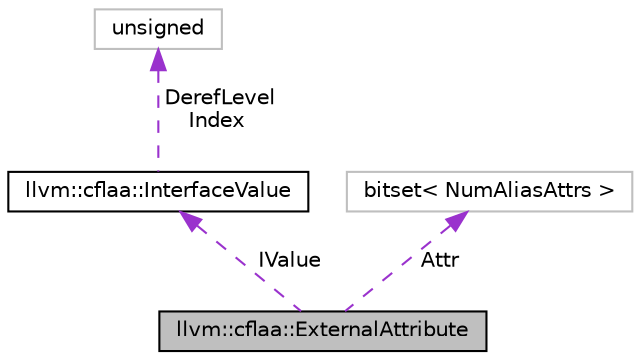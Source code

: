 digraph "llvm::cflaa::ExternalAttribute"
{
 // LATEX_PDF_SIZE
  bgcolor="transparent";
  edge [fontname="Helvetica",fontsize="10",labelfontname="Helvetica",labelfontsize="10"];
  node [fontname="Helvetica",fontsize="10",shape=record];
  Node1 [label="llvm::cflaa::ExternalAttribute",height=0.2,width=0.4,color="black", fillcolor="grey75", style="filled", fontcolor="black",tooltip="We use ExternalAttribute to describe an externally visible AliasAttrs for parameters/return value."];
  Node2 -> Node1 [dir="back",color="darkorchid3",fontsize="10",style="dashed",label=" IValue" ,fontname="Helvetica"];
  Node2 [label="llvm::cflaa::InterfaceValue",height=0.2,width=0.4,color="black",URL="$structllvm_1_1cflaa_1_1InterfaceValue.html",tooltip="We use InterfaceValue to describe parameters/return value, as well as potential memory locations that..."];
  Node3 -> Node2 [dir="back",color="darkorchid3",fontsize="10",style="dashed",label=" DerefLevel\nIndex" ,fontname="Helvetica"];
  Node3 [label="unsigned",height=0.2,width=0.4,color="grey75",tooltip=" "];
  Node4 -> Node1 [dir="back",color="darkorchid3",fontsize="10",style="dashed",label=" Attr" ,fontname="Helvetica"];
  Node4 [label="bitset\< NumAliasAttrs \>",height=0.2,width=0.4,color="grey75",tooltip=" "];
}
